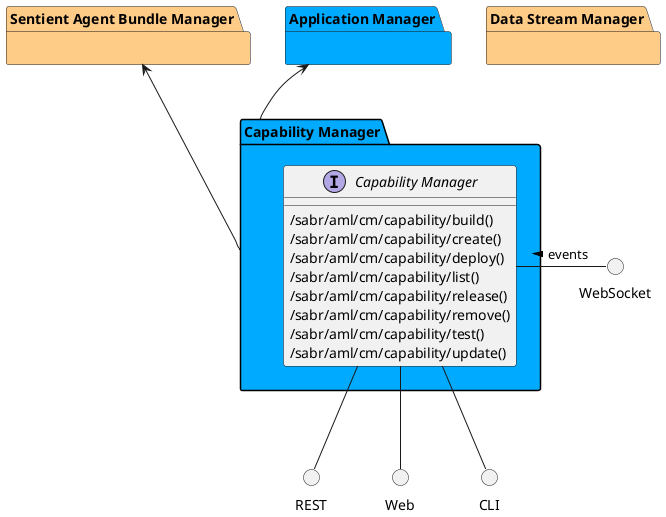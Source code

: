 @startuml


package "Sentient Agent Bundle Manager" #ffcc88 {

}

package "Application Manager" #00aaff {

}

package "Data Stream Manager" #ffcc88 {

}

package "Capability Manager" #00aaff {

}


package "Capability Manager" #00aaff {

    interface "Capability Manager" as i {
    
            /sabr/aml/cm/capability/build()
            /sabr/aml/cm/capability/create()
            /sabr/aml/cm/capability/deploy()
            /sabr/aml/cm/capability/list()
            /sabr/aml/cm/capability/release()
            /sabr/aml/cm/capability/remove()
            /sabr/aml/cm/capability/test()
            /sabr/aml/cm/capability/update()
    
    }
}

circle REST
circle Web
circle CLI
circle WebSocket

i -down- Web
i -down- CLI
i -down- REST
WebSocket -left- i: events >

package "Capability Manager" #00aaff {


}


    "Sentient Agent Bundle Manager" <-- "Capability Manager"

    "Application Manager" <-- "Capability Manager"


@enduml
